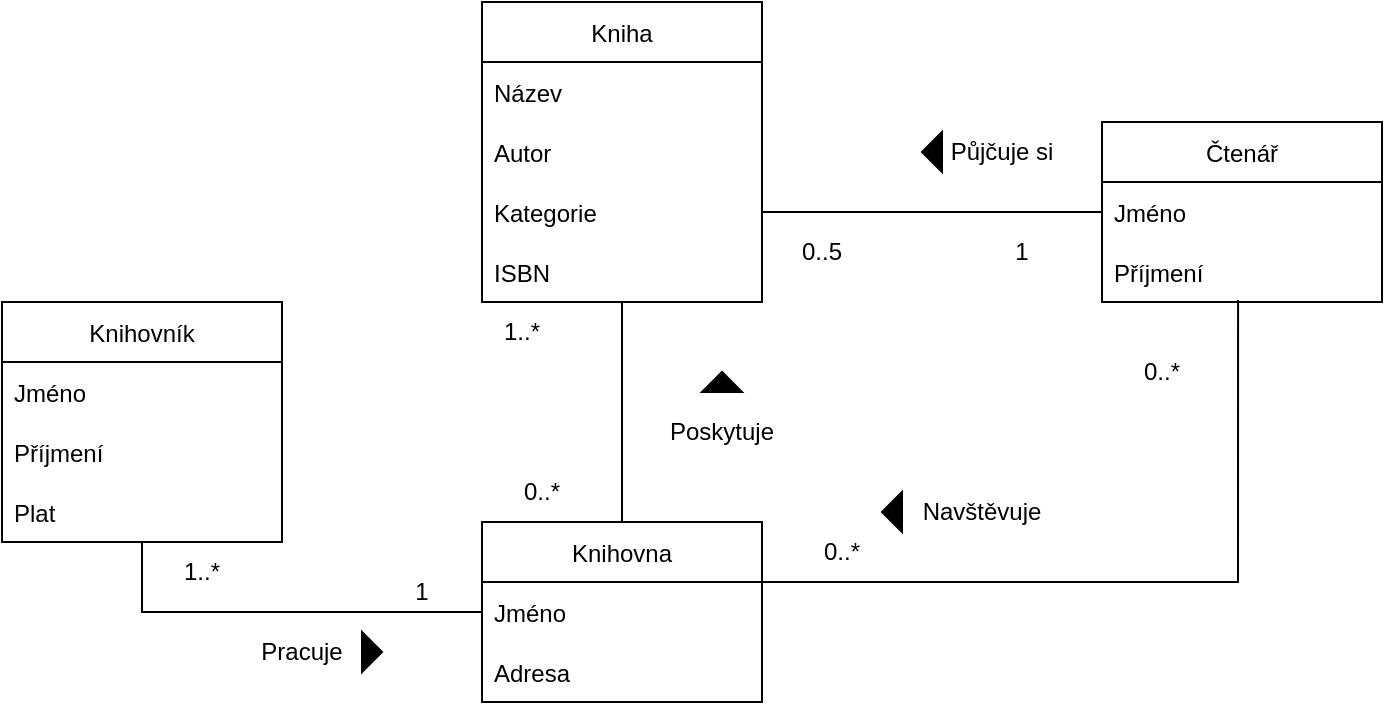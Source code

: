 <mxfile version="17.1.3" type="github"><diagram id="j7maPSDp8X_Z0XU91CZS" name="Page-1"><mxGraphModel dx="1422" dy="794" grid="1" gridSize="10" guides="1" tooltips="1" connect="1" arrows="1" fold="1" page="1" pageScale="1" pageWidth="827" pageHeight="1169" math="0" shadow="0"><root><mxCell id="0"/><mxCell id="1" parent="0"/><mxCell id="qEyVnOtMYr-NHJY6SlZ7-26" style="edgeStyle=orthogonalEdgeStyle;rounded=0;orthogonalLoop=1;jettySize=auto;html=1;entryX=0.486;entryY=0.967;entryDx=0;entryDy=0;entryPerimeter=0;endArrow=none;endFill=0;" edge="1" parent="1" source="qEyVnOtMYr-NHJY6SlZ7-1" target="qEyVnOtMYr-NHJY6SlZ7-18"><mxGeometry relative="1" as="geometry"><Array as="points"><mxPoint x="718" y="590"/></Array></mxGeometry></mxCell><mxCell id="qEyVnOtMYr-NHJY6SlZ7-1" value="Knihovna" style="swimlane;fontStyle=0;childLayout=stackLayout;horizontal=1;startSize=30;horizontalStack=0;resizeParent=1;resizeParentMax=0;resizeLast=0;collapsible=1;marginBottom=0;" vertex="1" parent="1"><mxGeometry x="340" y="560" width="140" height="90" as="geometry"/></mxCell><mxCell id="qEyVnOtMYr-NHJY6SlZ7-2" value="Jméno" style="text;strokeColor=none;fillColor=none;align=left;verticalAlign=middle;spacingLeft=4;spacingRight=4;overflow=hidden;points=[[0,0.5],[1,0.5]];portConstraint=eastwest;rotatable=0;" vertex="1" parent="qEyVnOtMYr-NHJY6SlZ7-1"><mxGeometry y="30" width="140" height="30" as="geometry"/></mxCell><mxCell id="qEyVnOtMYr-NHJY6SlZ7-3" value="Adresa" style="text;strokeColor=none;fillColor=none;align=left;verticalAlign=middle;spacingLeft=4;spacingRight=4;overflow=hidden;points=[[0,0.5],[1,0.5]];portConstraint=eastwest;rotatable=0;" vertex="1" parent="qEyVnOtMYr-NHJY6SlZ7-1"><mxGeometry y="60" width="140" height="30" as="geometry"/></mxCell><mxCell id="qEyVnOtMYr-NHJY6SlZ7-10" value="" style="edgeStyle=orthogonalEdgeStyle;rounded=0;orthogonalLoop=1;jettySize=auto;html=1;endArrow=none;endFill=0;" edge="1" parent="1" source="qEyVnOtMYr-NHJY6SlZ7-5"><mxGeometry relative="1" as="geometry"><mxPoint x="410" y="560" as="targetPoint"/><Array as="points"><mxPoint x="410" y="460"/><mxPoint x="410" y="460"/></Array></mxGeometry></mxCell><mxCell id="qEyVnOtMYr-NHJY6SlZ7-5" value="Kniha" style="swimlane;fontStyle=0;childLayout=stackLayout;horizontal=1;startSize=30;horizontalStack=0;resizeParent=1;resizeParentMax=0;resizeLast=0;collapsible=1;marginBottom=0;" vertex="1" parent="1"><mxGeometry x="340" y="300" width="140" height="150" as="geometry"><mxRectangle x="340" y="520" width="60" height="30" as="alternateBounds"/></mxGeometry></mxCell><mxCell id="qEyVnOtMYr-NHJY6SlZ7-6" value="Název" style="text;strokeColor=none;fillColor=none;align=left;verticalAlign=middle;spacingLeft=4;spacingRight=4;overflow=hidden;points=[[0,0.5],[1,0.5]];portConstraint=eastwest;rotatable=0;" vertex="1" parent="qEyVnOtMYr-NHJY6SlZ7-5"><mxGeometry y="30" width="140" height="30" as="geometry"/></mxCell><mxCell id="qEyVnOtMYr-NHJY6SlZ7-7" value="Autor" style="text;strokeColor=none;fillColor=none;align=left;verticalAlign=middle;spacingLeft=4;spacingRight=4;overflow=hidden;points=[[0,0.5],[1,0.5]];portConstraint=eastwest;rotatable=0;" vertex="1" parent="qEyVnOtMYr-NHJY6SlZ7-5"><mxGeometry y="60" width="140" height="30" as="geometry"/></mxCell><mxCell id="qEyVnOtMYr-NHJY6SlZ7-8" value="Kategorie" style="text;strokeColor=none;fillColor=none;align=left;verticalAlign=middle;spacingLeft=4;spacingRight=4;overflow=hidden;points=[[0,0.5],[1,0.5]];portConstraint=eastwest;rotatable=0;" vertex="1" parent="qEyVnOtMYr-NHJY6SlZ7-5"><mxGeometry y="90" width="140" height="30" as="geometry"/></mxCell><mxCell id="qEyVnOtMYr-NHJY6SlZ7-20" value="ISBN" style="text;strokeColor=none;fillColor=none;align=left;verticalAlign=middle;spacingLeft=4;spacingRight=4;overflow=hidden;points=[[0,0.5],[1,0.5]];portConstraint=eastwest;rotatable=0;" vertex="1" parent="qEyVnOtMYr-NHJY6SlZ7-5"><mxGeometry y="120" width="140" height="30" as="geometry"/></mxCell><mxCell id="qEyVnOtMYr-NHJY6SlZ7-11" value="Poskytuje" style="text;html=1;strokeColor=none;fillColor=none;align=center;verticalAlign=middle;whiteSpace=wrap;rounded=0;" vertex="1" parent="1"><mxGeometry x="430" y="500" width="60" height="30" as="geometry"/></mxCell><mxCell id="qEyVnOtMYr-NHJY6SlZ7-12" value="1..*" style="text;html=1;strokeColor=none;fillColor=none;align=center;verticalAlign=middle;whiteSpace=wrap;rounded=0;" vertex="1" parent="1"><mxGeometry x="330" y="450" width="60" height="30" as="geometry"/></mxCell><mxCell id="qEyVnOtMYr-NHJY6SlZ7-14" value="0..*" style="text;html=1;strokeColor=none;fillColor=none;align=center;verticalAlign=middle;whiteSpace=wrap;rounded=0;" vertex="1" parent="1"><mxGeometry x="340" y="530" width="60" height="30" as="geometry"/></mxCell><mxCell id="qEyVnOtMYr-NHJY6SlZ7-15" value="Čtenář" style="swimlane;fontStyle=0;childLayout=stackLayout;horizontal=1;startSize=30;horizontalStack=0;resizeParent=1;resizeParentMax=0;resizeLast=0;collapsible=1;marginBottom=0;" vertex="1" parent="1"><mxGeometry x="650" y="360" width="140" height="90" as="geometry"/></mxCell><mxCell id="qEyVnOtMYr-NHJY6SlZ7-16" value="Jméno" style="text;strokeColor=none;fillColor=none;align=left;verticalAlign=middle;spacingLeft=4;spacingRight=4;overflow=hidden;points=[[0,0.5],[1,0.5]];portConstraint=eastwest;rotatable=0;" vertex="1" parent="qEyVnOtMYr-NHJY6SlZ7-15"><mxGeometry y="30" width="140" height="30" as="geometry"/></mxCell><mxCell id="qEyVnOtMYr-NHJY6SlZ7-18" value="Příjmení" style="text;strokeColor=none;fillColor=none;align=left;verticalAlign=middle;spacingLeft=4;spacingRight=4;overflow=hidden;points=[[0,0.5],[1,0.5]];portConstraint=eastwest;rotatable=0;" vertex="1" parent="qEyVnOtMYr-NHJY6SlZ7-15"><mxGeometry y="60" width="140" height="30" as="geometry"/></mxCell><mxCell id="qEyVnOtMYr-NHJY6SlZ7-22" value="0..*" style="text;html=1;strokeColor=none;fillColor=none;align=center;verticalAlign=middle;whiteSpace=wrap;rounded=0;" vertex="1" parent="1"><mxGeometry x="650" y="470" width="60" height="30" as="geometry"/></mxCell><mxCell id="qEyVnOtMYr-NHJY6SlZ7-23" value="0..*" style="text;html=1;strokeColor=none;fillColor=none;align=center;verticalAlign=middle;whiteSpace=wrap;rounded=0;" vertex="1" parent="1"><mxGeometry x="490" y="560" width="60" height="30" as="geometry"/></mxCell><mxCell id="qEyVnOtMYr-NHJY6SlZ7-24" value="Navštěvuje" style="text;html=1;strokeColor=none;fillColor=none;align=center;verticalAlign=middle;whiteSpace=wrap;rounded=0;" vertex="1" parent="1"><mxGeometry x="560" y="540" width="60" height="30" as="geometry"/></mxCell><mxCell id="qEyVnOtMYr-NHJY6SlZ7-27" value="" style="edgeStyle=orthogonalEdgeStyle;rounded=0;orthogonalLoop=1;jettySize=auto;html=1;endArrow=none;endFill=0;entryX=1;entryY=0.5;entryDx=0;entryDy=0;" edge="1" parent="1" source="qEyVnOtMYr-NHJY6SlZ7-16" target="qEyVnOtMYr-NHJY6SlZ7-8"><mxGeometry relative="1" as="geometry"><mxPoint x="510" y="405" as="targetPoint"/></mxGeometry></mxCell><mxCell id="qEyVnOtMYr-NHJY6SlZ7-28" value="1" style="text;html=1;strokeColor=none;fillColor=none;align=center;verticalAlign=middle;whiteSpace=wrap;rounded=0;" vertex="1" parent="1"><mxGeometry x="580" y="410" width="60" height="30" as="geometry"/></mxCell><mxCell id="qEyVnOtMYr-NHJY6SlZ7-29" value="0..5" style="text;html=1;strokeColor=none;fillColor=none;align=center;verticalAlign=middle;whiteSpace=wrap;rounded=0;" vertex="1" parent="1"><mxGeometry x="480" y="410" width="60" height="30" as="geometry"/></mxCell><mxCell id="qEyVnOtMYr-NHJY6SlZ7-30" value="Půjčuje si" style="text;html=1;strokeColor=none;fillColor=none;align=center;verticalAlign=middle;whiteSpace=wrap;rounded=0;" vertex="1" parent="1"><mxGeometry x="570" y="360" width="60" height="30" as="geometry"/></mxCell><mxCell id="qEyVnOtMYr-NHJY6SlZ7-34" value="" style="triangle;whiteSpace=wrap;html=1;fillColor=#000000;rotation=-180;" vertex="1" parent="1"><mxGeometry x="540" y="545" width="10" height="20" as="geometry"/></mxCell><mxCell id="qEyVnOtMYr-NHJY6SlZ7-35" value="" style="triangle;whiteSpace=wrap;html=1;fillColor=#000000;rotation=-90;" vertex="1" parent="1"><mxGeometry x="455" y="480" width="10" height="20" as="geometry"/></mxCell><mxCell id="qEyVnOtMYr-NHJY6SlZ7-41" value="" style="triangle;whiteSpace=wrap;html=1;fillColor=#000000;rotation=-180;" vertex="1" parent="1"><mxGeometry x="560" y="365" width="10" height="20" as="geometry"/></mxCell><mxCell id="qEyVnOtMYr-NHJY6SlZ7-46" style="edgeStyle=orthogonalEdgeStyle;rounded=0;orthogonalLoop=1;jettySize=auto;html=1;entryX=0;entryY=0.5;entryDx=0;entryDy=0;endArrow=none;endFill=0;" edge="1" parent="1" source="qEyVnOtMYr-NHJY6SlZ7-42" target="qEyVnOtMYr-NHJY6SlZ7-2"><mxGeometry relative="1" as="geometry"/></mxCell><mxCell id="qEyVnOtMYr-NHJY6SlZ7-42" value="Knihovník" style="swimlane;fontStyle=0;childLayout=stackLayout;horizontal=1;startSize=30;horizontalStack=0;resizeParent=1;resizeParentMax=0;resizeLast=0;collapsible=1;marginBottom=0;fillColor=none;" vertex="1" parent="1"><mxGeometry x="100" y="450" width="140" height="120" as="geometry"/></mxCell><mxCell id="qEyVnOtMYr-NHJY6SlZ7-43" value="Jméno" style="text;strokeColor=none;fillColor=none;align=left;verticalAlign=middle;spacingLeft=4;spacingRight=4;overflow=hidden;points=[[0,0.5],[1,0.5]];portConstraint=eastwest;rotatable=0;" vertex="1" parent="qEyVnOtMYr-NHJY6SlZ7-42"><mxGeometry y="30" width="140" height="30" as="geometry"/></mxCell><mxCell id="qEyVnOtMYr-NHJY6SlZ7-44" value="Příjmení" style="text;strokeColor=none;fillColor=none;align=left;verticalAlign=middle;spacingLeft=4;spacingRight=4;overflow=hidden;points=[[0,0.5],[1,0.5]];portConstraint=eastwest;rotatable=0;" vertex="1" parent="qEyVnOtMYr-NHJY6SlZ7-42"><mxGeometry y="60" width="140" height="30" as="geometry"/></mxCell><mxCell id="qEyVnOtMYr-NHJY6SlZ7-45" value="Plat" style="text;strokeColor=none;fillColor=none;align=left;verticalAlign=middle;spacingLeft=4;spacingRight=4;overflow=hidden;points=[[0,0.5],[1,0.5]];portConstraint=eastwest;rotatable=0;" vertex="1" parent="qEyVnOtMYr-NHJY6SlZ7-42"><mxGeometry y="90" width="140" height="30" as="geometry"/></mxCell><mxCell id="qEyVnOtMYr-NHJY6SlZ7-47" value="Pracuje" style="text;html=1;strokeColor=none;fillColor=none;align=center;verticalAlign=middle;whiteSpace=wrap;rounded=0;" vertex="1" parent="1"><mxGeometry x="220" y="610" width="60" height="30" as="geometry"/></mxCell><mxCell id="qEyVnOtMYr-NHJY6SlZ7-48" value="" style="triangle;whiteSpace=wrap;html=1;fillColor=#000000;rotation=0;" vertex="1" parent="1"><mxGeometry x="280" y="615" width="10" height="20" as="geometry"/></mxCell><mxCell id="qEyVnOtMYr-NHJY6SlZ7-49" value="1" style="text;html=1;strokeColor=none;fillColor=none;align=center;verticalAlign=middle;whiteSpace=wrap;rounded=0;" vertex="1" parent="1"><mxGeometry x="280" y="580" width="60" height="30" as="geometry"/></mxCell><mxCell id="qEyVnOtMYr-NHJY6SlZ7-50" value="1..*" style="text;html=1;strokeColor=none;fillColor=none;align=center;verticalAlign=middle;whiteSpace=wrap;rounded=0;" vertex="1" parent="1"><mxGeometry x="170" y="570" width="60" height="30" as="geometry"/></mxCell></root></mxGraphModel></diagram></mxfile>